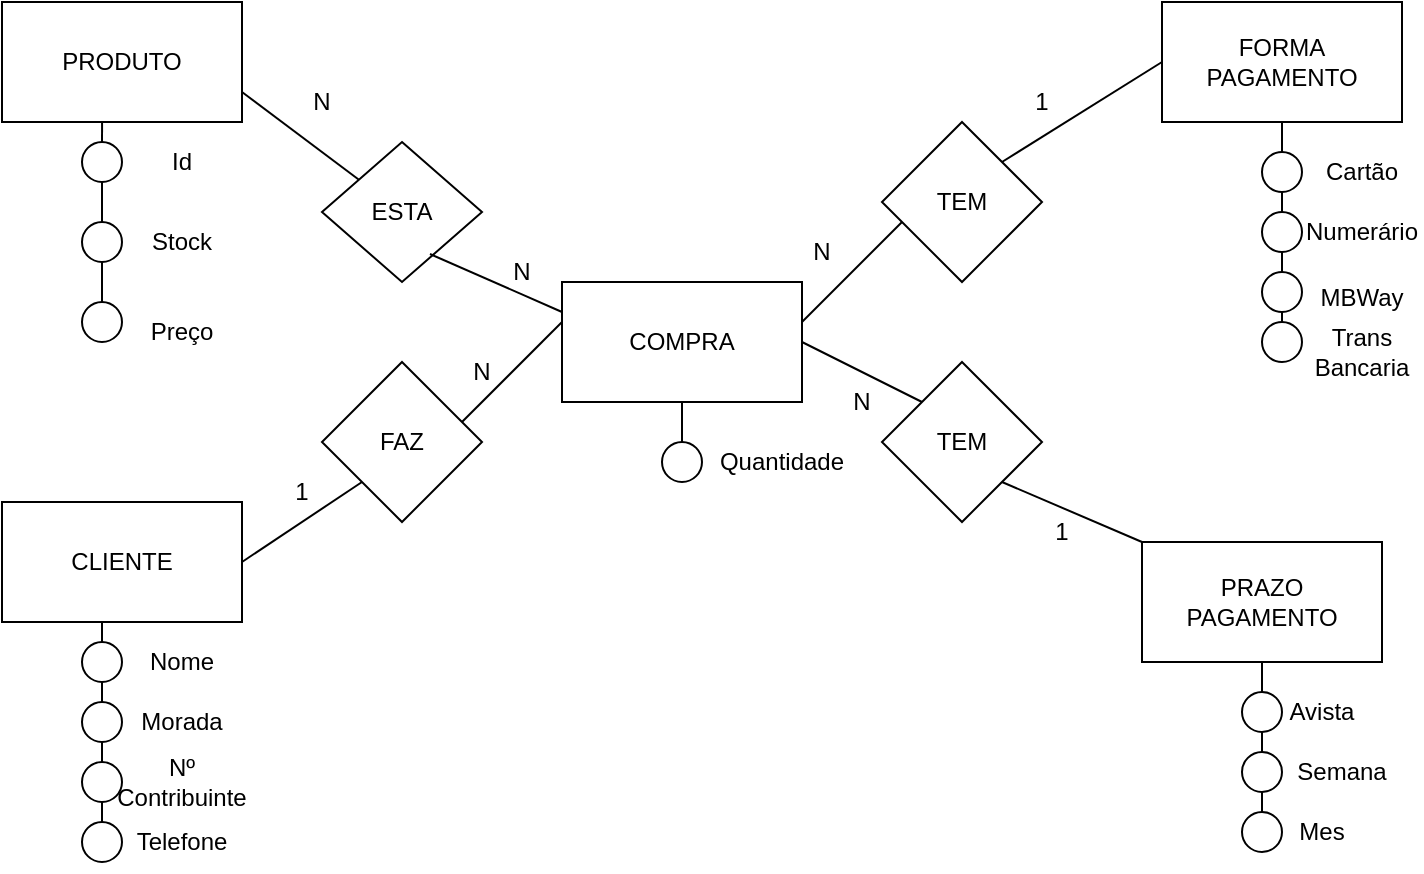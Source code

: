 <mxfile version="26.2.10">
  <diagram name="Página-1" id="K1vCT3-_wOFoox4Md0bB">
    <mxGraphModel dx="788" dy="512" grid="1" gridSize="10" guides="1" tooltips="1" connect="1" arrows="1" fold="1" page="1" pageScale="1" pageWidth="827" pageHeight="1169" math="0" shadow="0">
      <root>
        <mxCell id="0" />
        <mxCell id="1" parent="0" />
        <mxCell id="S6igIHDjcdohr1a2UY5Q-2" value="COMPRA" style="rounded=0;whiteSpace=wrap;html=1;" parent="1" vertex="1">
          <mxGeometry x="320" y="230" width="120" height="60" as="geometry" />
        </mxCell>
        <mxCell id="S6igIHDjcdohr1a2UY5Q-3" value="PRODUTO" style="rounded=0;whiteSpace=wrap;html=1;" parent="1" vertex="1">
          <mxGeometry x="40" y="90" width="120" height="60" as="geometry" />
        </mxCell>
        <mxCell id="S6igIHDjcdohr1a2UY5Q-4" value="CLIENTE" style="rounded=0;whiteSpace=wrap;html=1;" parent="1" vertex="1">
          <mxGeometry x="40" y="340" width="120" height="60" as="geometry" />
        </mxCell>
        <mxCell id="S6igIHDjcdohr1a2UY5Q-5" value="FORMA PAGAMENTO" style="rounded=0;whiteSpace=wrap;html=1;" parent="1" vertex="1">
          <mxGeometry x="620" y="90" width="120" height="60" as="geometry" />
        </mxCell>
        <mxCell id="S6igIHDjcdohr1a2UY5Q-6" value="PRAZO PAGAMENTO" style="rounded=0;whiteSpace=wrap;html=1;" parent="1" vertex="1">
          <mxGeometry x="610" y="360" width="120" height="60" as="geometry" />
        </mxCell>
        <mxCell id="S6igIHDjcdohr1a2UY5Q-7" value="ESTA" style="rhombus;whiteSpace=wrap;html=1;" parent="1" vertex="1">
          <mxGeometry x="200" y="160" width="80" height="70" as="geometry" />
        </mxCell>
        <mxCell id="S6igIHDjcdohr1a2UY5Q-8" value="FAZ" style="rhombus;whiteSpace=wrap;html=1;" parent="1" vertex="1">
          <mxGeometry x="200" y="270" width="80" height="80" as="geometry" />
        </mxCell>
        <mxCell id="S6igIHDjcdohr1a2UY5Q-9" value="TEM" style="rhombus;whiteSpace=wrap;html=1;" parent="1" vertex="1">
          <mxGeometry x="480" y="150" width="80" height="80" as="geometry" />
        </mxCell>
        <mxCell id="S6igIHDjcdohr1a2UY5Q-10" value="TEM" style="rhombus;whiteSpace=wrap;html=1;" parent="1" vertex="1">
          <mxGeometry x="480" y="270" width="80" height="80" as="geometry" />
        </mxCell>
        <mxCell id="S6igIHDjcdohr1a2UY5Q-11" value="" style="endArrow=none;html=1;rounded=0;entryX=0;entryY=0;entryDx=0;entryDy=0;exitX=1;exitY=1;exitDx=0;exitDy=0;" parent="1" source="S6igIHDjcdohr1a2UY5Q-10" target="S6igIHDjcdohr1a2UY5Q-6" edge="1">
          <mxGeometry width="50" height="50" relative="1" as="geometry">
            <mxPoint x="370" y="300" as="sourcePoint" />
            <mxPoint x="420" y="250" as="targetPoint" />
            <Array as="points" />
          </mxGeometry>
        </mxCell>
        <mxCell id="S6igIHDjcdohr1a2UY5Q-12" value="" style="endArrow=none;html=1;rounded=0;exitX=0;exitY=0;exitDx=0;exitDy=0;entryX=1;entryY=0.5;entryDx=0;entryDy=0;" parent="1" source="S6igIHDjcdohr1a2UY5Q-10" target="S6igIHDjcdohr1a2UY5Q-2" edge="1">
          <mxGeometry width="50" height="50" relative="1" as="geometry">
            <mxPoint x="370" y="300" as="sourcePoint" />
            <mxPoint x="460" y="270" as="targetPoint" />
          </mxGeometry>
        </mxCell>
        <mxCell id="S6igIHDjcdohr1a2UY5Q-13" value="" style="endArrow=none;html=1;rounded=0;entryX=0;entryY=0.5;entryDx=0;entryDy=0;" parent="1" target="S6igIHDjcdohr1a2UY5Q-5" edge="1">
          <mxGeometry width="50" height="50" relative="1" as="geometry">
            <mxPoint x="540" y="170" as="sourcePoint" />
            <mxPoint x="590" y="120" as="targetPoint" />
          </mxGeometry>
        </mxCell>
        <mxCell id="S6igIHDjcdohr1a2UY5Q-14" value="" style="endArrow=none;html=1;rounded=0;" parent="1" edge="1">
          <mxGeometry width="50" height="50" relative="1" as="geometry">
            <mxPoint x="440" y="250" as="sourcePoint" />
            <mxPoint x="490" y="200" as="targetPoint" />
          </mxGeometry>
        </mxCell>
        <mxCell id="S6igIHDjcdohr1a2UY5Q-15" value="" style="endArrow=none;html=1;rounded=0;" parent="1" edge="1">
          <mxGeometry width="50" height="50" relative="1" as="geometry">
            <mxPoint x="270" y="300" as="sourcePoint" />
            <mxPoint x="320" y="250" as="targetPoint" />
          </mxGeometry>
        </mxCell>
        <mxCell id="S6igIHDjcdohr1a2UY5Q-16" value="" style="endArrow=none;html=1;rounded=0;entryX=0;entryY=1;entryDx=0;entryDy=0;" parent="1" target="S6igIHDjcdohr1a2UY5Q-8" edge="1">
          <mxGeometry width="50" height="50" relative="1" as="geometry">
            <mxPoint x="160" y="370" as="sourcePoint" />
            <mxPoint x="210" y="320" as="targetPoint" />
          </mxGeometry>
        </mxCell>
        <mxCell id="S6igIHDjcdohr1a2UY5Q-17" value="" style="endArrow=none;html=1;rounded=0;exitX=1;exitY=0.75;exitDx=0;exitDy=0;" parent="1" source="S6igIHDjcdohr1a2UY5Q-3" target="S6igIHDjcdohr1a2UY5Q-7" edge="1">
          <mxGeometry width="50" height="50" relative="1" as="geometry">
            <mxPoint x="160" y="180" as="sourcePoint" />
            <mxPoint x="210" y="130" as="targetPoint" />
          </mxGeometry>
        </mxCell>
        <mxCell id="S6igIHDjcdohr1a2UY5Q-18" value="" style="endArrow=none;html=1;rounded=0;exitX=0.675;exitY=0.8;exitDx=0;exitDy=0;exitPerimeter=0;entryX=0;entryY=0.25;entryDx=0;entryDy=0;" parent="1" source="S6igIHDjcdohr1a2UY5Q-7" target="S6igIHDjcdohr1a2UY5Q-2" edge="1">
          <mxGeometry width="50" height="50" relative="1" as="geometry">
            <mxPoint x="250" y="280" as="sourcePoint" />
            <mxPoint x="300" y="230" as="targetPoint" />
          </mxGeometry>
        </mxCell>
        <mxCell id="S6igIHDjcdohr1a2UY5Q-19" value="" style="ellipse;whiteSpace=wrap;html=1;aspect=fixed;" parent="1" vertex="1">
          <mxGeometry x="80" y="160" width="20" height="20" as="geometry" />
        </mxCell>
        <mxCell id="S6igIHDjcdohr1a2UY5Q-20" value="" style="ellipse;whiteSpace=wrap;html=1;aspect=fixed;" parent="1" vertex="1">
          <mxGeometry x="80" y="200" width="20" height="20" as="geometry" />
        </mxCell>
        <mxCell id="S6igIHDjcdohr1a2UY5Q-21" value="" style="ellipse;whiteSpace=wrap;html=1;aspect=fixed;" parent="1" vertex="1">
          <mxGeometry x="80" y="240" width="20" height="20" as="geometry" />
        </mxCell>
        <mxCell id="S6igIHDjcdohr1a2UY5Q-25" value="" style="endArrow=none;html=1;rounded=0;exitX=0.5;exitY=0;exitDx=0;exitDy=0;" parent="1" source="S6igIHDjcdohr1a2UY5Q-20" edge="1">
          <mxGeometry width="50" height="50" relative="1" as="geometry">
            <mxPoint x="50" y="220" as="sourcePoint" />
            <mxPoint x="90" y="190" as="targetPoint" />
            <Array as="points">
              <mxPoint x="90" y="180" />
            </Array>
          </mxGeometry>
        </mxCell>
        <mxCell id="S6igIHDjcdohr1a2UY5Q-27" value="" style="endArrow=none;html=1;rounded=0;exitX=0.5;exitY=0;exitDx=0;exitDy=0;entryX=0.5;entryY=1;entryDx=0;entryDy=0;" parent="1" source="S6igIHDjcdohr1a2UY5Q-21" target="S6igIHDjcdohr1a2UY5Q-20" edge="1">
          <mxGeometry width="50" height="50" relative="1" as="geometry">
            <mxPoint x="60" y="260" as="sourcePoint" />
            <mxPoint x="110" y="210" as="targetPoint" />
          </mxGeometry>
        </mxCell>
        <mxCell id="S6igIHDjcdohr1a2UY5Q-28" value="" style="endArrow=none;html=1;rounded=0;entryX=0.417;entryY=1;entryDx=0;entryDy=0;entryPerimeter=0;" parent="1" target="S6igIHDjcdohr1a2UY5Q-3" edge="1">
          <mxGeometry width="50" height="50" relative="1" as="geometry">
            <mxPoint x="90" y="160" as="sourcePoint" />
            <mxPoint x="110" y="140" as="targetPoint" />
          </mxGeometry>
        </mxCell>
        <mxCell id="S6igIHDjcdohr1a2UY5Q-33" value="Id" style="text;html=1;align=center;verticalAlign=middle;whiteSpace=wrap;rounded=0;" parent="1" vertex="1">
          <mxGeometry x="100" y="155" width="60" height="30" as="geometry" />
        </mxCell>
        <mxCell id="S6igIHDjcdohr1a2UY5Q-34" value="Stock" style="text;html=1;align=center;verticalAlign=middle;whiteSpace=wrap;rounded=0;" parent="1" vertex="1">
          <mxGeometry x="100" y="195" width="60" height="30" as="geometry" />
        </mxCell>
        <mxCell id="S6igIHDjcdohr1a2UY5Q-35" value="Preço" style="text;html=1;align=center;verticalAlign=middle;whiteSpace=wrap;rounded=0;" parent="1" vertex="1">
          <mxGeometry x="100" y="240" width="60" height="30" as="geometry" />
        </mxCell>
        <mxCell id="kTDROfeYakGiQUn5uSMt-1" value="" style="ellipse;whiteSpace=wrap;html=1;aspect=fixed;" vertex="1" parent="1">
          <mxGeometry x="80" y="410" width="20" height="20" as="geometry" />
        </mxCell>
        <mxCell id="kTDROfeYakGiQUn5uSMt-2" value="" style="ellipse;whiteSpace=wrap;html=1;aspect=fixed;" vertex="1" parent="1">
          <mxGeometry x="80" y="470" width="20" height="20" as="geometry" />
        </mxCell>
        <mxCell id="kTDROfeYakGiQUn5uSMt-3" value="" style="ellipse;whiteSpace=wrap;html=1;aspect=fixed;" vertex="1" parent="1">
          <mxGeometry x="80" y="440" width="20" height="20" as="geometry" />
        </mxCell>
        <mxCell id="kTDROfeYakGiQUn5uSMt-6" value="" style="ellipse;whiteSpace=wrap;html=1;aspect=fixed;" vertex="1" parent="1">
          <mxGeometry x="80" y="500" width="20" height="20" as="geometry" />
        </mxCell>
        <mxCell id="kTDROfeYakGiQUn5uSMt-7" value="" style="endArrow=none;html=1;rounded=0;exitX=0.5;exitY=0;exitDx=0;exitDy=0;" edge="1" parent="1" source="kTDROfeYakGiQUn5uSMt-1">
          <mxGeometry width="50" height="50" relative="1" as="geometry">
            <mxPoint x="380" y="290" as="sourcePoint" />
            <mxPoint x="90" y="400" as="targetPoint" />
          </mxGeometry>
        </mxCell>
        <mxCell id="kTDROfeYakGiQUn5uSMt-8" value="" style="endArrow=none;html=1;rounded=0;exitX=0.5;exitY=0;exitDx=0;exitDy=0;entryX=0.5;entryY=1;entryDx=0;entryDy=0;" edge="1" parent="1" source="kTDROfeYakGiQUn5uSMt-3" target="kTDROfeYakGiQUn5uSMt-1">
          <mxGeometry width="50" height="50" relative="1" as="geometry">
            <mxPoint x="380" y="290" as="sourcePoint" />
            <mxPoint x="430" y="240" as="targetPoint" />
          </mxGeometry>
        </mxCell>
        <mxCell id="kTDROfeYakGiQUn5uSMt-9" value="" style="endArrow=none;html=1;rounded=0;exitX=0.5;exitY=0;exitDx=0;exitDy=0;entryX=0.5;entryY=1;entryDx=0;entryDy=0;" edge="1" parent="1" source="kTDROfeYakGiQUn5uSMt-2" target="kTDROfeYakGiQUn5uSMt-3">
          <mxGeometry width="50" height="50" relative="1" as="geometry">
            <mxPoint x="380" y="290" as="sourcePoint" />
            <mxPoint x="430" y="240" as="targetPoint" />
          </mxGeometry>
        </mxCell>
        <mxCell id="kTDROfeYakGiQUn5uSMt-10" value="" style="endArrow=none;html=1;rounded=0;exitX=0.5;exitY=0;exitDx=0;exitDy=0;" edge="1" parent="1" source="kTDROfeYakGiQUn5uSMt-6">
          <mxGeometry width="50" height="50" relative="1" as="geometry">
            <mxPoint x="380" y="290" as="sourcePoint" />
            <mxPoint x="90" y="490" as="targetPoint" />
          </mxGeometry>
        </mxCell>
        <mxCell id="kTDROfeYakGiQUn5uSMt-11" value="Nome" style="text;html=1;align=center;verticalAlign=middle;whiteSpace=wrap;rounded=0;" vertex="1" parent="1">
          <mxGeometry x="100" y="405" width="60" height="30" as="geometry" />
        </mxCell>
        <mxCell id="kTDROfeYakGiQUn5uSMt-12" value="Morada" style="text;html=1;align=center;verticalAlign=middle;whiteSpace=wrap;rounded=0;" vertex="1" parent="1">
          <mxGeometry x="100" y="435" width="60" height="30" as="geometry" />
        </mxCell>
        <mxCell id="kTDROfeYakGiQUn5uSMt-13" value="Telefone" style="text;html=1;align=center;verticalAlign=middle;whiteSpace=wrap;rounded=0;" vertex="1" parent="1">
          <mxGeometry x="100" y="495" width="60" height="30" as="geometry" />
        </mxCell>
        <mxCell id="kTDROfeYakGiQUn5uSMt-14" value="Nº Contribuinte" style="text;html=1;align=center;verticalAlign=middle;whiteSpace=wrap;rounded=0;" vertex="1" parent="1">
          <mxGeometry x="100" y="465" width="60" height="30" as="geometry" />
        </mxCell>
        <mxCell id="kTDROfeYakGiQUn5uSMt-15" value="" style="ellipse;whiteSpace=wrap;html=1;aspect=fixed;" vertex="1" parent="1">
          <mxGeometry x="660" y="495" width="20" height="20" as="geometry" />
        </mxCell>
        <mxCell id="kTDROfeYakGiQUn5uSMt-16" value="" style="ellipse;whiteSpace=wrap;html=1;aspect=fixed;" vertex="1" parent="1">
          <mxGeometry x="660" y="465" width="20" height="20" as="geometry" />
        </mxCell>
        <mxCell id="kTDROfeYakGiQUn5uSMt-17" value="" style="ellipse;whiteSpace=wrap;html=1;aspect=fixed;" vertex="1" parent="1">
          <mxGeometry x="660" y="435" width="20" height="20" as="geometry" />
        </mxCell>
        <mxCell id="kTDROfeYakGiQUn5uSMt-18" value="" style="ellipse;whiteSpace=wrap;html=1;aspect=fixed;" vertex="1" parent="1">
          <mxGeometry x="670" y="195" width="20" height="20" as="geometry" />
        </mxCell>
        <mxCell id="kTDROfeYakGiQUn5uSMt-19" value="" style="ellipse;whiteSpace=wrap;html=1;aspect=fixed;" vertex="1" parent="1">
          <mxGeometry x="670" y="225" width="20" height="20" as="geometry" />
        </mxCell>
        <mxCell id="kTDROfeYakGiQUn5uSMt-20" value="" style="ellipse;whiteSpace=wrap;html=1;aspect=fixed;" vertex="1" parent="1">
          <mxGeometry x="670" y="165" width="20" height="20" as="geometry" />
        </mxCell>
        <mxCell id="kTDROfeYakGiQUn5uSMt-24" value="" style="endArrow=none;html=1;rounded=0;entryX=0.5;entryY=0;entryDx=0;entryDy=0;exitX=0.5;exitY=1;exitDx=0;exitDy=0;" edge="1" parent="1" source="S6igIHDjcdohr1a2UY5Q-6" target="kTDROfeYakGiQUn5uSMt-17">
          <mxGeometry width="50" height="50" relative="1" as="geometry">
            <mxPoint x="500" y="490" as="sourcePoint" />
            <mxPoint x="550" y="440" as="targetPoint" />
          </mxGeometry>
        </mxCell>
        <mxCell id="kTDROfeYakGiQUn5uSMt-25" value="" style="endArrow=none;html=1;rounded=0;entryX=0.5;entryY=0;entryDx=0;entryDy=0;exitX=0.5;exitY=1;exitDx=0;exitDy=0;" edge="1" parent="1" source="kTDROfeYakGiQUn5uSMt-17" target="kTDROfeYakGiQUn5uSMt-16">
          <mxGeometry width="50" height="50" relative="1" as="geometry">
            <mxPoint x="510" y="490" as="sourcePoint" />
            <mxPoint x="560" y="440" as="targetPoint" />
          </mxGeometry>
        </mxCell>
        <mxCell id="kTDROfeYakGiQUn5uSMt-26" value="" style="endArrow=none;html=1;rounded=0;entryX=0.5;entryY=1;entryDx=0;entryDy=0;exitX=0.5;exitY=0;exitDx=0;exitDy=0;" edge="1" parent="1" source="kTDROfeYakGiQUn5uSMt-15" target="kTDROfeYakGiQUn5uSMt-16">
          <mxGeometry width="50" height="50" relative="1" as="geometry">
            <mxPoint x="590" y="530" as="sourcePoint" />
            <mxPoint x="640" y="480" as="targetPoint" />
          </mxGeometry>
        </mxCell>
        <mxCell id="kTDROfeYakGiQUn5uSMt-27" value="Cartão" style="text;html=1;align=center;verticalAlign=middle;whiteSpace=wrap;rounded=0;" vertex="1" parent="1">
          <mxGeometry x="690" y="160" width="60" height="30" as="geometry" />
        </mxCell>
        <mxCell id="kTDROfeYakGiQUn5uSMt-28" value="Numerário" style="text;html=1;align=center;verticalAlign=middle;whiteSpace=wrap;rounded=0;" vertex="1" parent="1">
          <mxGeometry x="690" y="190" width="60" height="30" as="geometry" />
        </mxCell>
        <mxCell id="kTDROfeYakGiQUn5uSMt-29" value="&lt;div&gt;&lt;br&gt;&lt;/div&gt;&lt;div&gt;MBWay&lt;/div&gt;" style="text;html=1;align=center;verticalAlign=middle;whiteSpace=wrap;rounded=0;" vertex="1" parent="1">
          <mxGeometry x="690" y="215" width="60" height="30" as="geometry" />
        </mxCell>
        <mxCell id="kTDROfeYakGiQUn5uSMt-31" value="" style="ellipse;whiteSpace=wrap;html=1;aspect=fixed;" vertex="1" parent="1">
          <mxGeometry x="670" y="250" width="20" height="20" as="geometry" />
        </mxCell>
        <mxCell id="kTDROfeYakGiQUn5uSMt-32" value="Trans Bancaria" style="text;html=1;align=center;verticalAlign=middle;whiteSpace=wrap;rounded=0;" vertex="1" parent="1">
          <mxGeometry x="690" y="250" width="60" height="30" as="geometry" />
        </mxCell>
        <mxCell id="kTDROfeYakGiQUn5uSMt-33" value="" style="endArrow=none;html=1;rounded=0;entryX=0.5;entryY=1;entryDx=0;entryDy=0;exitX=0.5;exitY=0;exitDx=0;exitDy=0;" edge="1" parent="1" source="kTDROfeYakGiQUn5uSMt-20" target="S6igIHDjcdohr1a2UY5Q-5">
          <mxGeometry width="50" height="50" relative="1" as="geometry">
            <mxPoint x="590" y="240" as="sourcePoint" />
            <mxPoint x="640" y="190" as="targetPoint" />
          </mxGeometry>
        </mxCell>
        <mxCell id="kTDROfeYakGiQUn5uSMt-34" value="" style="endArrow=none;html=1;rounded=0;entryX=0.5;entryY=1;entryDx=0;entryDy=0;exitX=0.5;exitY=0;exitDx=0;exitDy=0;" edge="1" parent="1" source="kTDROfeYakGiQUn5uSMt-18" target="kTDROfeYakGiQUn5uSMt-20">
          <mxGeometry width="50" height="50" relative="1" as="geometry">
            <mxPoint x="590" y="250" as="sourcePoint" />
            <mxPoint x="630" y="200" as="targetPoint" />
          </mxGeometry>
        </mxCell>
        <mxCell id="kTDROfeYakGiQUn5uSMt-35" value="" style="endArrow=none;html=1;rounded=0;entryX=0.5;entryY=1;entryDx=0;entryDy=0;exitX=0.5;exitY=0;exitDx=0;exitDy=0;" edge="1" parent="1" source="kTDROfeYakGiQUn5uSMt-19" target="kTDROfeYakGiQUn5uSMt-18">
          <mxGeometry width="50" height="50" relative="1" as="geometry">
            <mxPoint x="590" y="260" as="sourcePoint" />
            <mxPoint x="640" y="210" as="targetPoint" />
          </mxGeometry>
        </mxCell>
        <mxCell id="kTDROfeYakGiQUn5uSMt-36" value="" style="endArrow=none;html=1;rounded=0;entryX=0.5;entryY=1;entryDx=0;entryDy=0;exitX=0.5;exitY=0;exitDx=0;exitDy=0;" edge="1" parent="1" source="kTDROfeYakGiQUn5uSMt-31" target="kTDROfeYakGiQUn5uSMt-19">
          <mxGeometry width="50" height="50" relative="1" as="geometry">
            <mxPoint x="610" y="290" as="sourcePoint" />
            <mxPoint x="660" y="240" as="targetPoint" />
          </mxGeometry>
        </mxCell>
        <mxCell id="kTDROfeYakGiQUn5uSMt-37" value="Avista" style="text;html=1;align=center;verticalAlign=middle;whiteSpace=wrap;rounded=0;" vertex="1" parent="1">
          <mxGeometry x="670" y="430" width="60" height="30" as="geometry" />
        </mxCell>
        <mxCell id="kTDROfeYakGiQUn5uSMt-39" value="Mes" style="text;html=1;align=center;verticalAlign=middle;whiteSpace=wrap;rounded=0;" vertex="1" parent="1">
          <mxGeometry x="670" y="490" width="60" height="30" as="geometry" />
        </mxCell>
        <mxCell id="kTDROfeYakGiQUn5uSMt-43" value="Semana" style="text;html=1;align=center;verticalAlign=middle;whiteSpace=wrap;rounded=0;" vertex="1" parent="1">
          <mxGeometry x="680" y="460" width="60" height="30" as="geometry" />
        </mxCell>
        <mxCell id="kTDROfeYakGiQUn5uSMt-44" value="" style="ellipse;whiteSpace=wrap;html=1;aspect=fixed;" vertex="1" parent="1">
          <mxGeometry x="370" y="310" width="20" height="20" as="geometry" />
        </mxCell>
        <mxCell id="kTDROfeYakGiQUn5uSMt-45" value="" style="endArrow=none;html=1;rounded=0;exitX=0.5;exitY=0;exitDx=0;exitDy=0;" edge="1" parent="1" source="kTDROfeYakGiQUn5uSMt-44">
          <mxGeometry width="50" height="50" relative="1" as="geometry">
            <mxPoint x="380" y="300" as="sourcePoint" />
            <mxPoint x="380" y="290" as="targetPoint" />
          </mxGeometry>
        </mxCell>
        <mxCell id="kTDROfeYakGiQUn5uSMt-47" value="Quantidade" style="text;html=1;align=center;verticalAlign=middle;whiteSpace=wrap;rounded=0;" vertex="1" parent="1">
          <mxGeometry x="400" y="305" width="60" height="30" as="geometry" />
        </mxCell>
        <mxCell id="kTDROfeYakGiQUn5uSMt-48" value="1" style="text;html=1;align=center;verticalAlign=middle;whiteSpace=wrap;rounded=0;" vertex="1" parent="1">
          <mxGeometry x="160" y="320" width="60" height="30" as="geometry" />
        </mxCell>
        <mxCell id="kTDROfeYakGiQUn5uSMt-49" value="N" style="text;html=1;align=center;verticalAlign=middle;whiteSpace=wrap;rounded=0;" vertex="1" parent="1">
          <mxGeometry x="250" y="260" width="60" height="30" as="geometry" />
        </mxCell>
        <mxCell id="kTDROfeYakGiQUn5uSMt-50" value="N" style="text;html=1;align=center;verticalAlign=middle;whiteSpace=wrap;rounded=0;" vertex="1" parent="1">
          <mxGeometry x="170" y="125" width="60" height="30" as="geometry" />
        </mxCell>
        <mxCell id="kTDROfeYakGiQUn5uSMt-51" value="N" style="text;html=1;align=center;verticalAlign=middle;whiteSpace=wrap;rounded=0;" vertex="1" parent="1">
          <mxGeometry x="270" y="210" width="60" height="30" as="geometry" />
        </mxCell>
        <mxCell id="kTDROfeYakGiQUn5uSMt-52" value="N" style="text;html=1;align=center;verticalAlign=middle;whiteSpace=wrap;rounded=0;" vertex="1" parent="1">
          <mxGeometry x="420" y="200" width="60" height="30" as="geometry" />
        </mxCell>
        <mxCell id="kTDROfeYakGiQUn5uSMt-53" value="1" style="text;html=1;align=center;verticalAlign=middle;whiteSpace=wrap;rounded=0;" vertex="1" parent="1">
          <mxGeometry x="530" y="125" width="60" height="30" as="geometry" />
        </mxCell>
        <mxCell id="kTDROfeYakGiQUn5uSMt-54" value="N" style="text;html=1;align=center;verticalAlign=middle;whiteSpace=wrap;rounded=0;" vertex="1" parent="1">
          <mxGeometry x="440" y="275" width="60" height="30" as="geometry" />
        </mxCell>
        <mxCell id="kTDROfeYakGiQUn5uSMt-55" value="1" style="text;html=1;align=center;verticalAlign=middle;whiteSpace=wrap;rounded=0;" vertex="1" parent="1">
          <mxGeometry x="540" y="340" width="60" height="30" as="geometry" />
        </mxCell>
      </root>
    </mxGraphModel>
  </diagram>
</mxfile>

